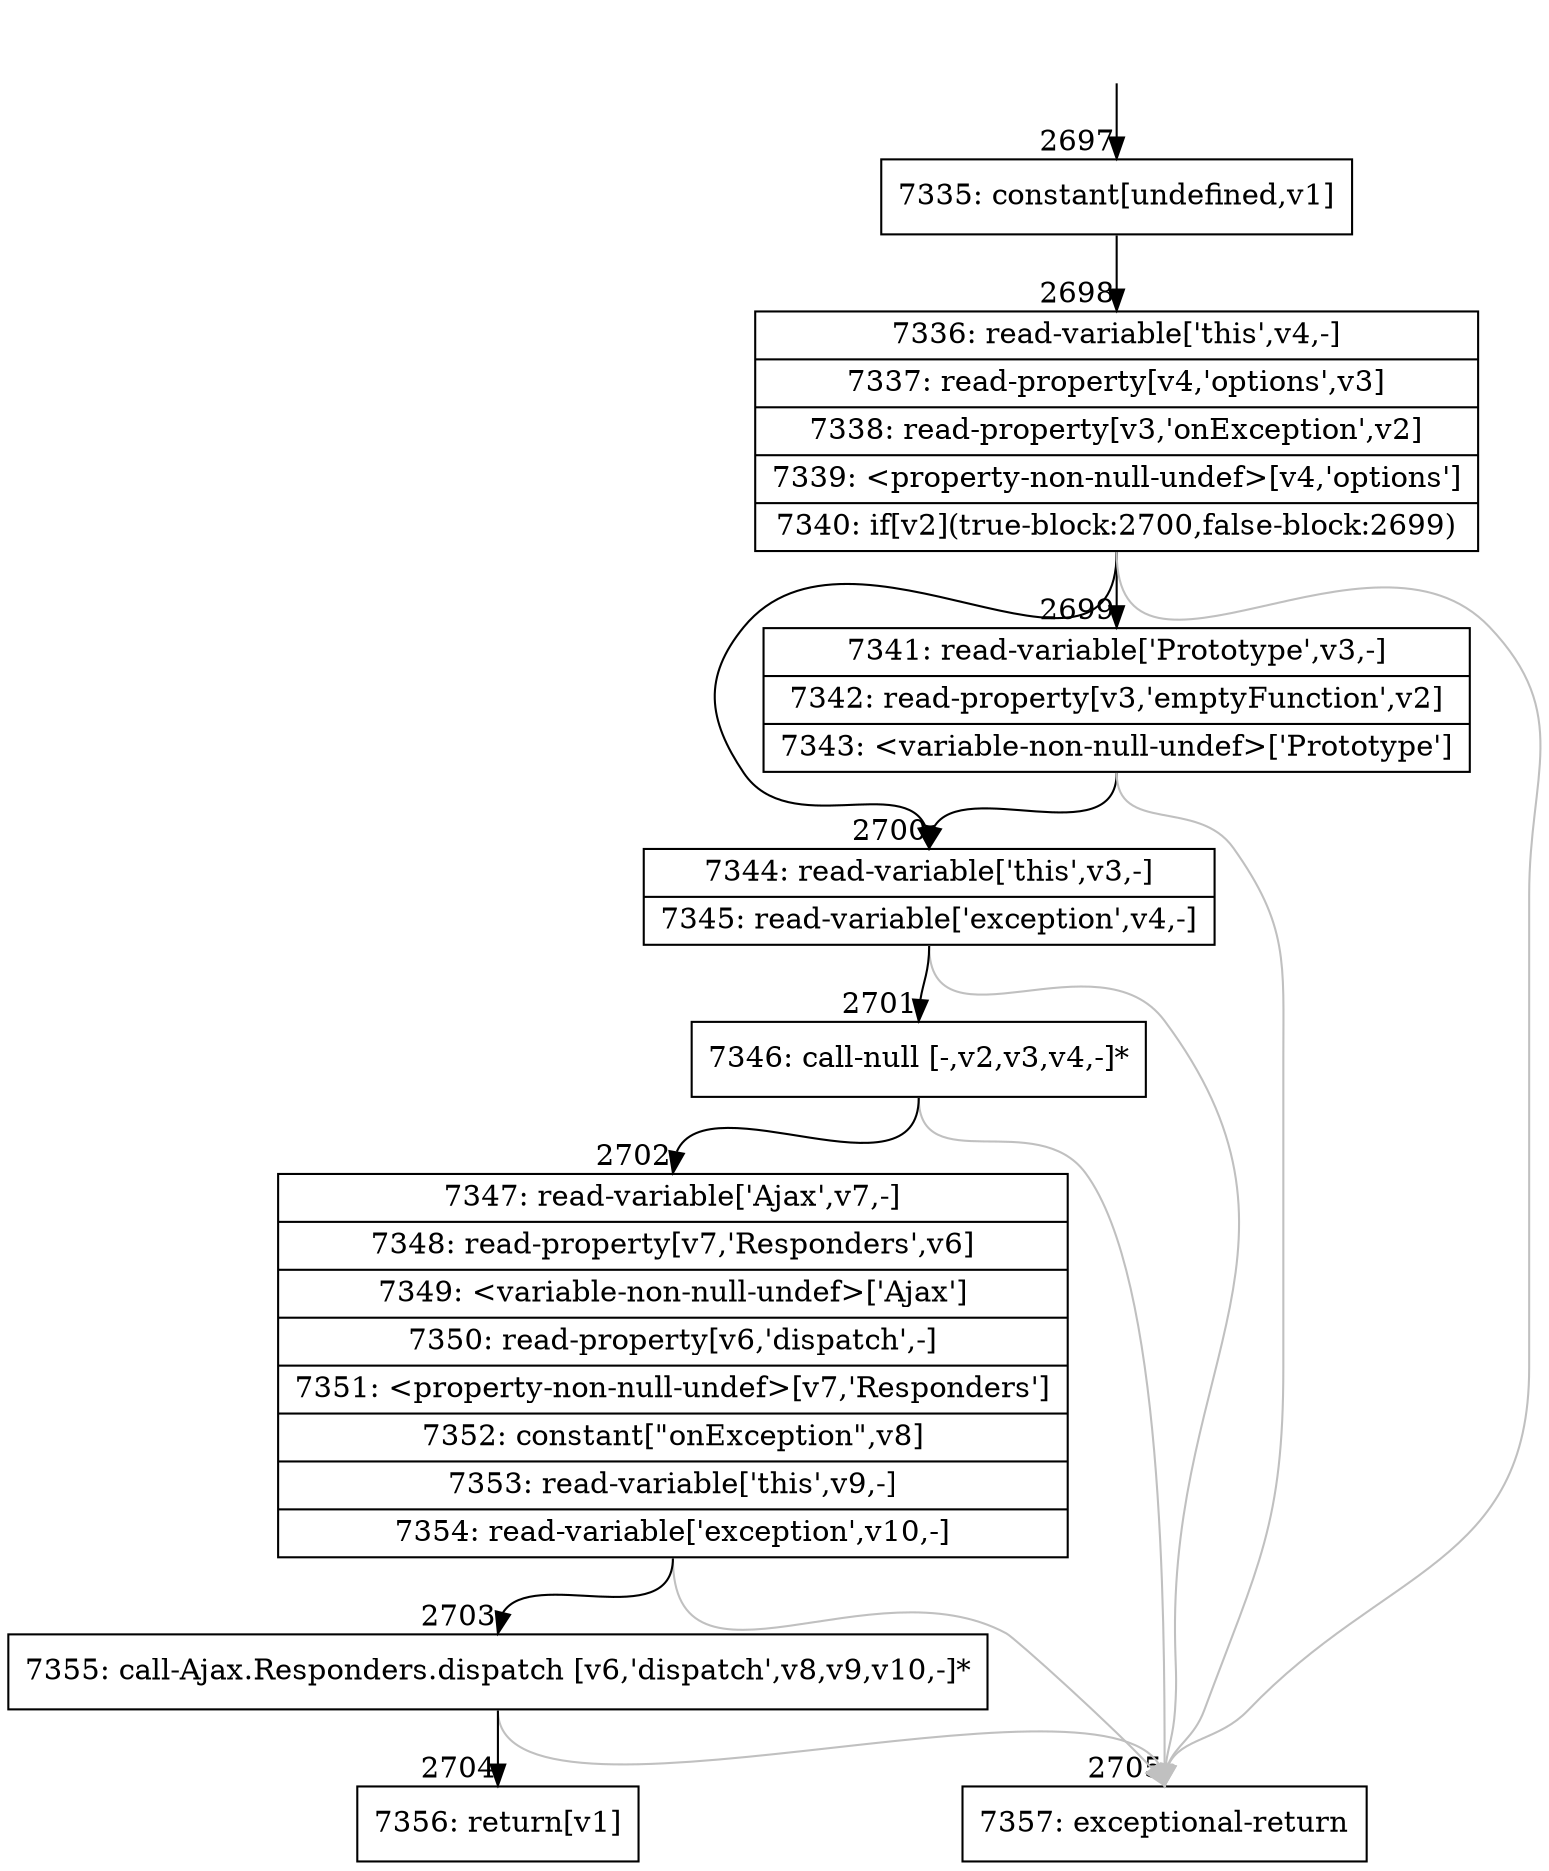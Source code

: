 digraph {
rankdir="TD"
BB_entry243[shape=none,label=""];
BB_entry243 -> BB2697 [tailport=s, headport=n, headlabel="    2697"]
BB2697 [shape=record label="{7335: constant[undefined,v1]}" ] 
BB2697 -> BB2698 [tailport=s, headport=n, headlabel="      2698"]
BB2698 [shape=record label="{7336: read-variable['this',v4,-]|7337: read-property[v4,'options',v3]|7338: read-property[v3,'onException',v2]|7339: \<property-non-null-undef\>[v4,'options']|7340: if[v2](true-block:2700,false-block:2699)}" ] 
BB2698 -> BB2700 [tailport=s, headport=n, headlabel="      2700"]
BB2698 -> BB2699 [tailport=s, headport=n, headlabel="      2699"]
BB2698 -> BB2705 [tailport=s, headport=n, color=gray, headlabel="      2705"]
BB2699 [shape=record label="{7341: read-variable['Prototype',v3,-]|7342: read-property[v3,'emptyFunction',v2]|7343: \<variable-non-null-undef\>['Prototype']}" ] 
BB2699 -> BB2700 [tailport=s, headport=n]
BB2699 -> BB2705 [tailport=s, headport=n, color=gray]
BB2700 [shape=record label="{7344: read-variable['this',v3,-]|7345: read-variable['exception',v4,-]}" ] 
BB2700 -> BB2701 [tailport=s, headport=n, headlabel="      2701"]
BB2700 -> BB2705 [tailport=s, headport=n, color=gray]
BB2701 [shape=record label="{7346: call-null [-,v2,v3,v4,-]*}" ] 
BB2701 -> BB2702 [tailport=s, headport=n, headlabel="      2702"]
BB2701 -> BB2705 [tailport=s, headport=n, color=gray]
BB2702 [shape=record label="{7347: read-variable['Ajax',v7,-]|7348: read-property[v7,'Responders',v6]|7349: \<variable-non-null-undef\>['Ajax']|7350: read-property[v6,'dispatch',-]|7351: \<property-non-null-undef\>[v7,'Responders']|7352: constant[\"onException\",v8]|7353: read-variable['this',v9,-]|7354: read-variable['exception',v10,-]}" ] 
BB2702 -> BB2703 [tailport=s, headport=n, headlabel="      2703"]
BB2702 -> BB2705 [tailport=s, headport=n, color=gray]
BB2703 [shape=record label="{7355: call-Ajax.Responders.dispatch [v6,'dispatch',v8,v9,v10,-]*}" ] 
BB2703 -> BB2704 [tailport=s, headport=n, headlabel="      2704"]
BB2703 -> BB2705 [tailport=s, headport=n, color=gray]
BB2704 [shape=record label="{7356: return[v1]}" ] 
BB2705 [shape=record label="{7357: exceptional-return}" ] 
//#$~ 1869
}
